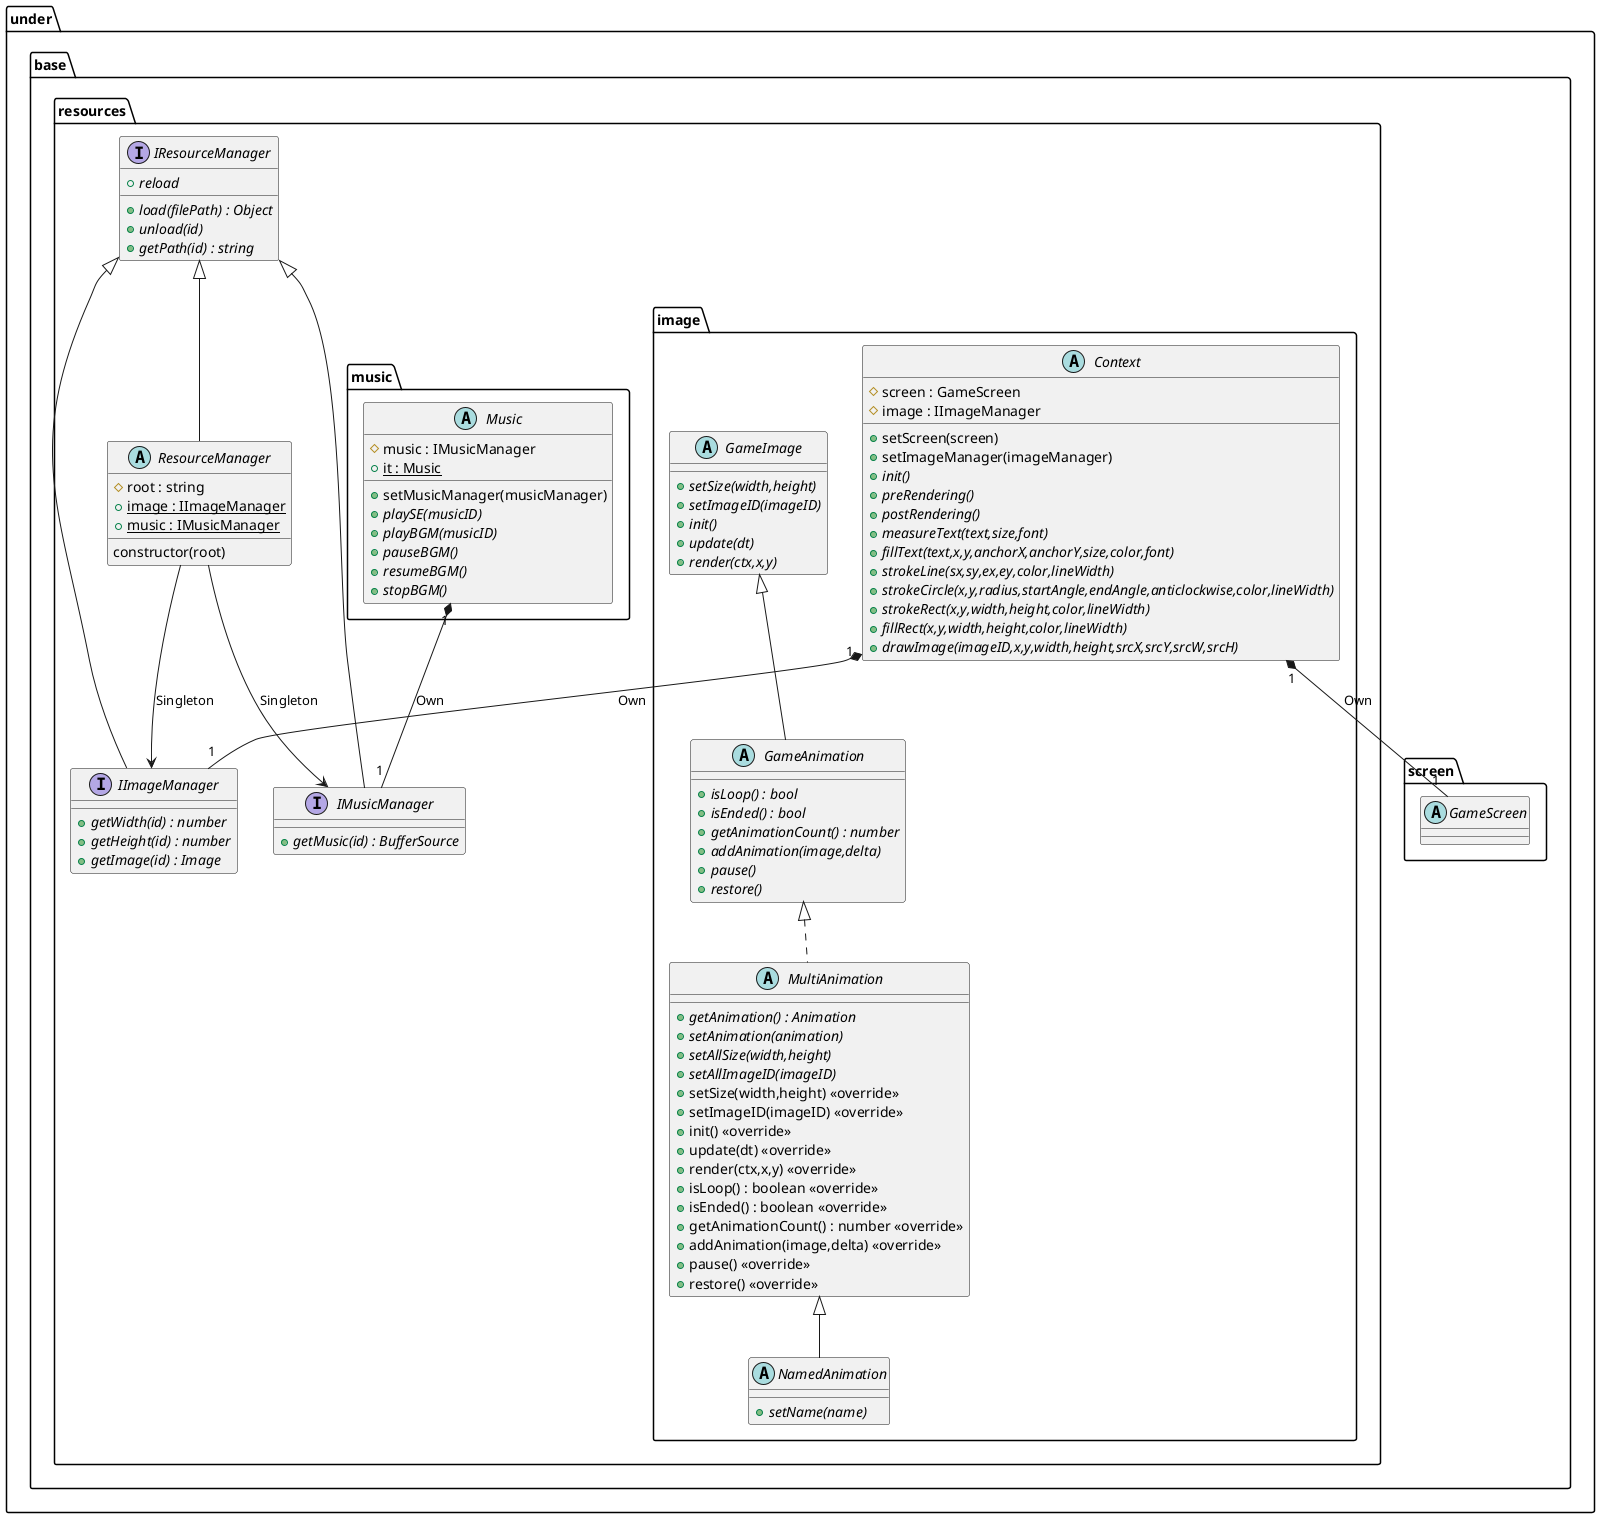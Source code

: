 @startuml GameBaseBaseResource

package under {
    package base {
        package resources {
            abstract ResourceManager {
                constructor(root)
                #root : string
                {static} +image : IImageManager
                {static} +music : IMusicManager
            }
            interface IResourceManager {
                {abstract} +load(filePath) : Object
                {abstract} +unload(id)
                {abstract} +reload
                {abstract} +getPath(id) : string
            }
            interface IImageManager {
                {abstract} +getWidth(id) : number
                {abstract} +getHeight(id) : number
                {abstract} +getImage(id) : Image
            }
            interface IMusicManager {
                {abstract} +getMusic(id) : BufferSource
            }

            package music {
                abstract Music {
                    #music : IMusicManager
                    {static} +it : Music /' Singleton '/
                    +setMusicManager(musicManager)
                    {abstract} +playSE(musicID)
                    {abstract} +playBGM(musicID)
                    {abstract} +pauseBGM()
                    {abstract} +resumeBGM()
                    {abstract} +stopBGM()
                }
            }

            package image {
                abstract Context {
                    #screen : GameScreen
                    #image : IImageManager
                    +setScreen(screen)
                    +setImageManager(imageManager)
                    {abstract} +init()
                    {abstract} +preRendering()
                    {abstract} +postRendering()
                    {abstract} +measureText(text,size,font)
                    {abstract} +fillText(text,x,y,anchorX,anchorY,size,color,font)
                    {abstract} +strokeLine(sx,sy,ex,ey,color,lineWidth)
                    {abstract} +strokeCircle(x,y,radius,startAngle,endAngle,anticlockwise,color,lineWidth)
                    {abstract} +strokeRect(x,y,width,height,color,lineWidth)
                    {abstract} +fillRect(x,y,width,height,color,lineWidth)
                    {abstract} +drawImage(imageID,x,y,width,height,srcX,srcY,srcW,srcH)
                }

                abstract GameImage {
                    {abstract} +setSize(width,height)
                    {abstract} +setImageID(imageID)
                    {abstract} +init()
                    {abstract} +update(dt)
                    {abstract} +render(ctx,x,y)
                }

                abstract GameAnimation {
                    {abstract} +isLoop() : bool
                    {abstract} +isEnded() : bool
                    {abstract} +getAnimationCount() : number
                    {abstract} +addAnimation(image,delta)
                    {abstract} +pause()
                    {abstract} +restore()
                }
                abstract MultiAnimation {
                    {abstract} +getAnimation() : Animation
                    {abstract} +setAnimation(animation)
                    {abstract} +setAllSize(width,height)
                    {abstract} +setAllImageID(imageID)
                    +setSize(width,height) <<override>>
                    +setImageID(imageID) <<override>>
                    +init() <<override>>
                    +update(dt) <<override>>
                    +render(ctx,x,y) <<override>>
                    +isLoop() : boolean <<override>>
                    +isEnded() : boolean <<override>>
                    +getAnimationCount() : number <<override>>
                    +addAnimation(image,delta) <<override>>
                    +pause() <<override>>
                    +restore() <<override>>
                }
                abstract NamedAnimation {
                    {abstract} +setName(name)
                }
            }
        }
    }
}

package under {
    package base {
        package screen {
            abstract GameScreen
        }
    }
}

Context "1"*-- "1" GameScreen : Own

Context "1"*-- "1" IImageManager : Own
Music "1"*-- "1" IMusicManager : Own
ResourceManager --> IImageManager : Singleton
ResourceManager --> IMusicManager : Singleton

IResourceManager <|-- ResourceManager
IResourceManager <|-- IImageManager
IResourceManager <|-- IMusicManager

GameImage <|-- GameAnimation
GameAnimation <|.. MultiAnimation
MultiAnimation <|-- NamedAnimation

@enduml
